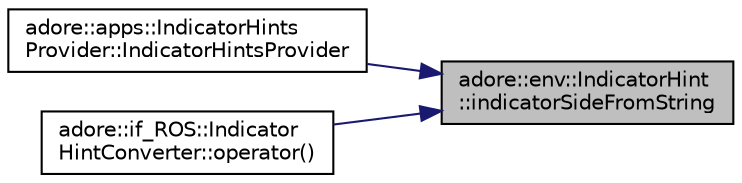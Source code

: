 digraph "adore::env::IndicatorHint::indicatorSideFromString"
{
 // LATEX_PDF_SIZE
  edge [fontname="Helvetica",fontsize="10",labelfontname="Helvetica",labelfontsize="10"];
  node [fontname="Helvetica",fontsize="10",shape=record];
  rankdir="RL";
  Node1 [label="adore::env::IndicatorHint\l::indicatorSideFromString",height=0.2,width=0.4,color="black", fillcolor="grey75", style="filled", fontcolor="black",tooltip=" "];
  Node1 -> Node2 [dir="back",color="midnightblue",fontsize="10",style="solid",fontname="Helvetica"];
  Node2 [label="adore::apps::IndicatorHints\lProvider::IndicatorHintsProvider",height=0.2,width=0.4,color="black", fillcolor="white", style="filled",URL="$classadore_1_1apps_1_1IndicatorHintsProvider.html#a66ce1281605c4656077405da2045da78",tooltip=" "];
  Node1 -> Node3 [dir="back",color="midnightblue",fontsize="10",style="solid",fontname="Helvetica"];
  Node3 [label="adore::if_ROS::Indicator\lHintConverter::operator()",height=0.2,width=0.4,color="black", fillcolor="white", style="filled",URL="$structadore_1_1if__ROS_1_1IndicatorHintConverter.html#a26fe50bd5a8ab0f803590e652c8be44b",tooltip=" "];
}
